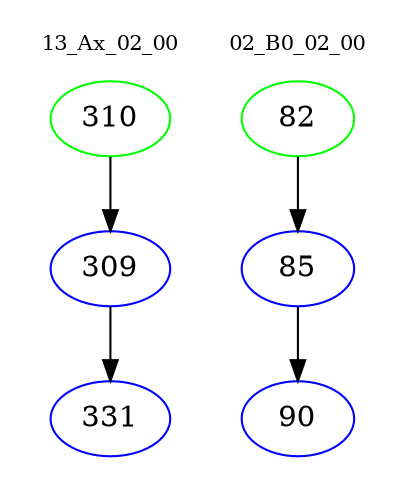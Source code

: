 digraph{
subgraph cluster_0 {
color = white
label = "13_Ax_02_00";
fontsize=10;
T0_310 [label="310", color="green"]
T0_310 -> T0_309 [color="black"]
T0_309 [label="309", color="blue"]
T0_309 -> T0_331 [color="black"]
T0_331 [label="331", color="blue"]
}
subgraph cluster_1 {
color = white
label = "02_B0_02_00";
fontsize=10;
T1_82 [label="82", color="green"]
T1_82 -> T1_85 [color="black"]
T1_85 [label="85", color="blue"]
T1_85 -> T1_90 [color="black"]
T1_90 [label="90", color="blue"]
}
}

